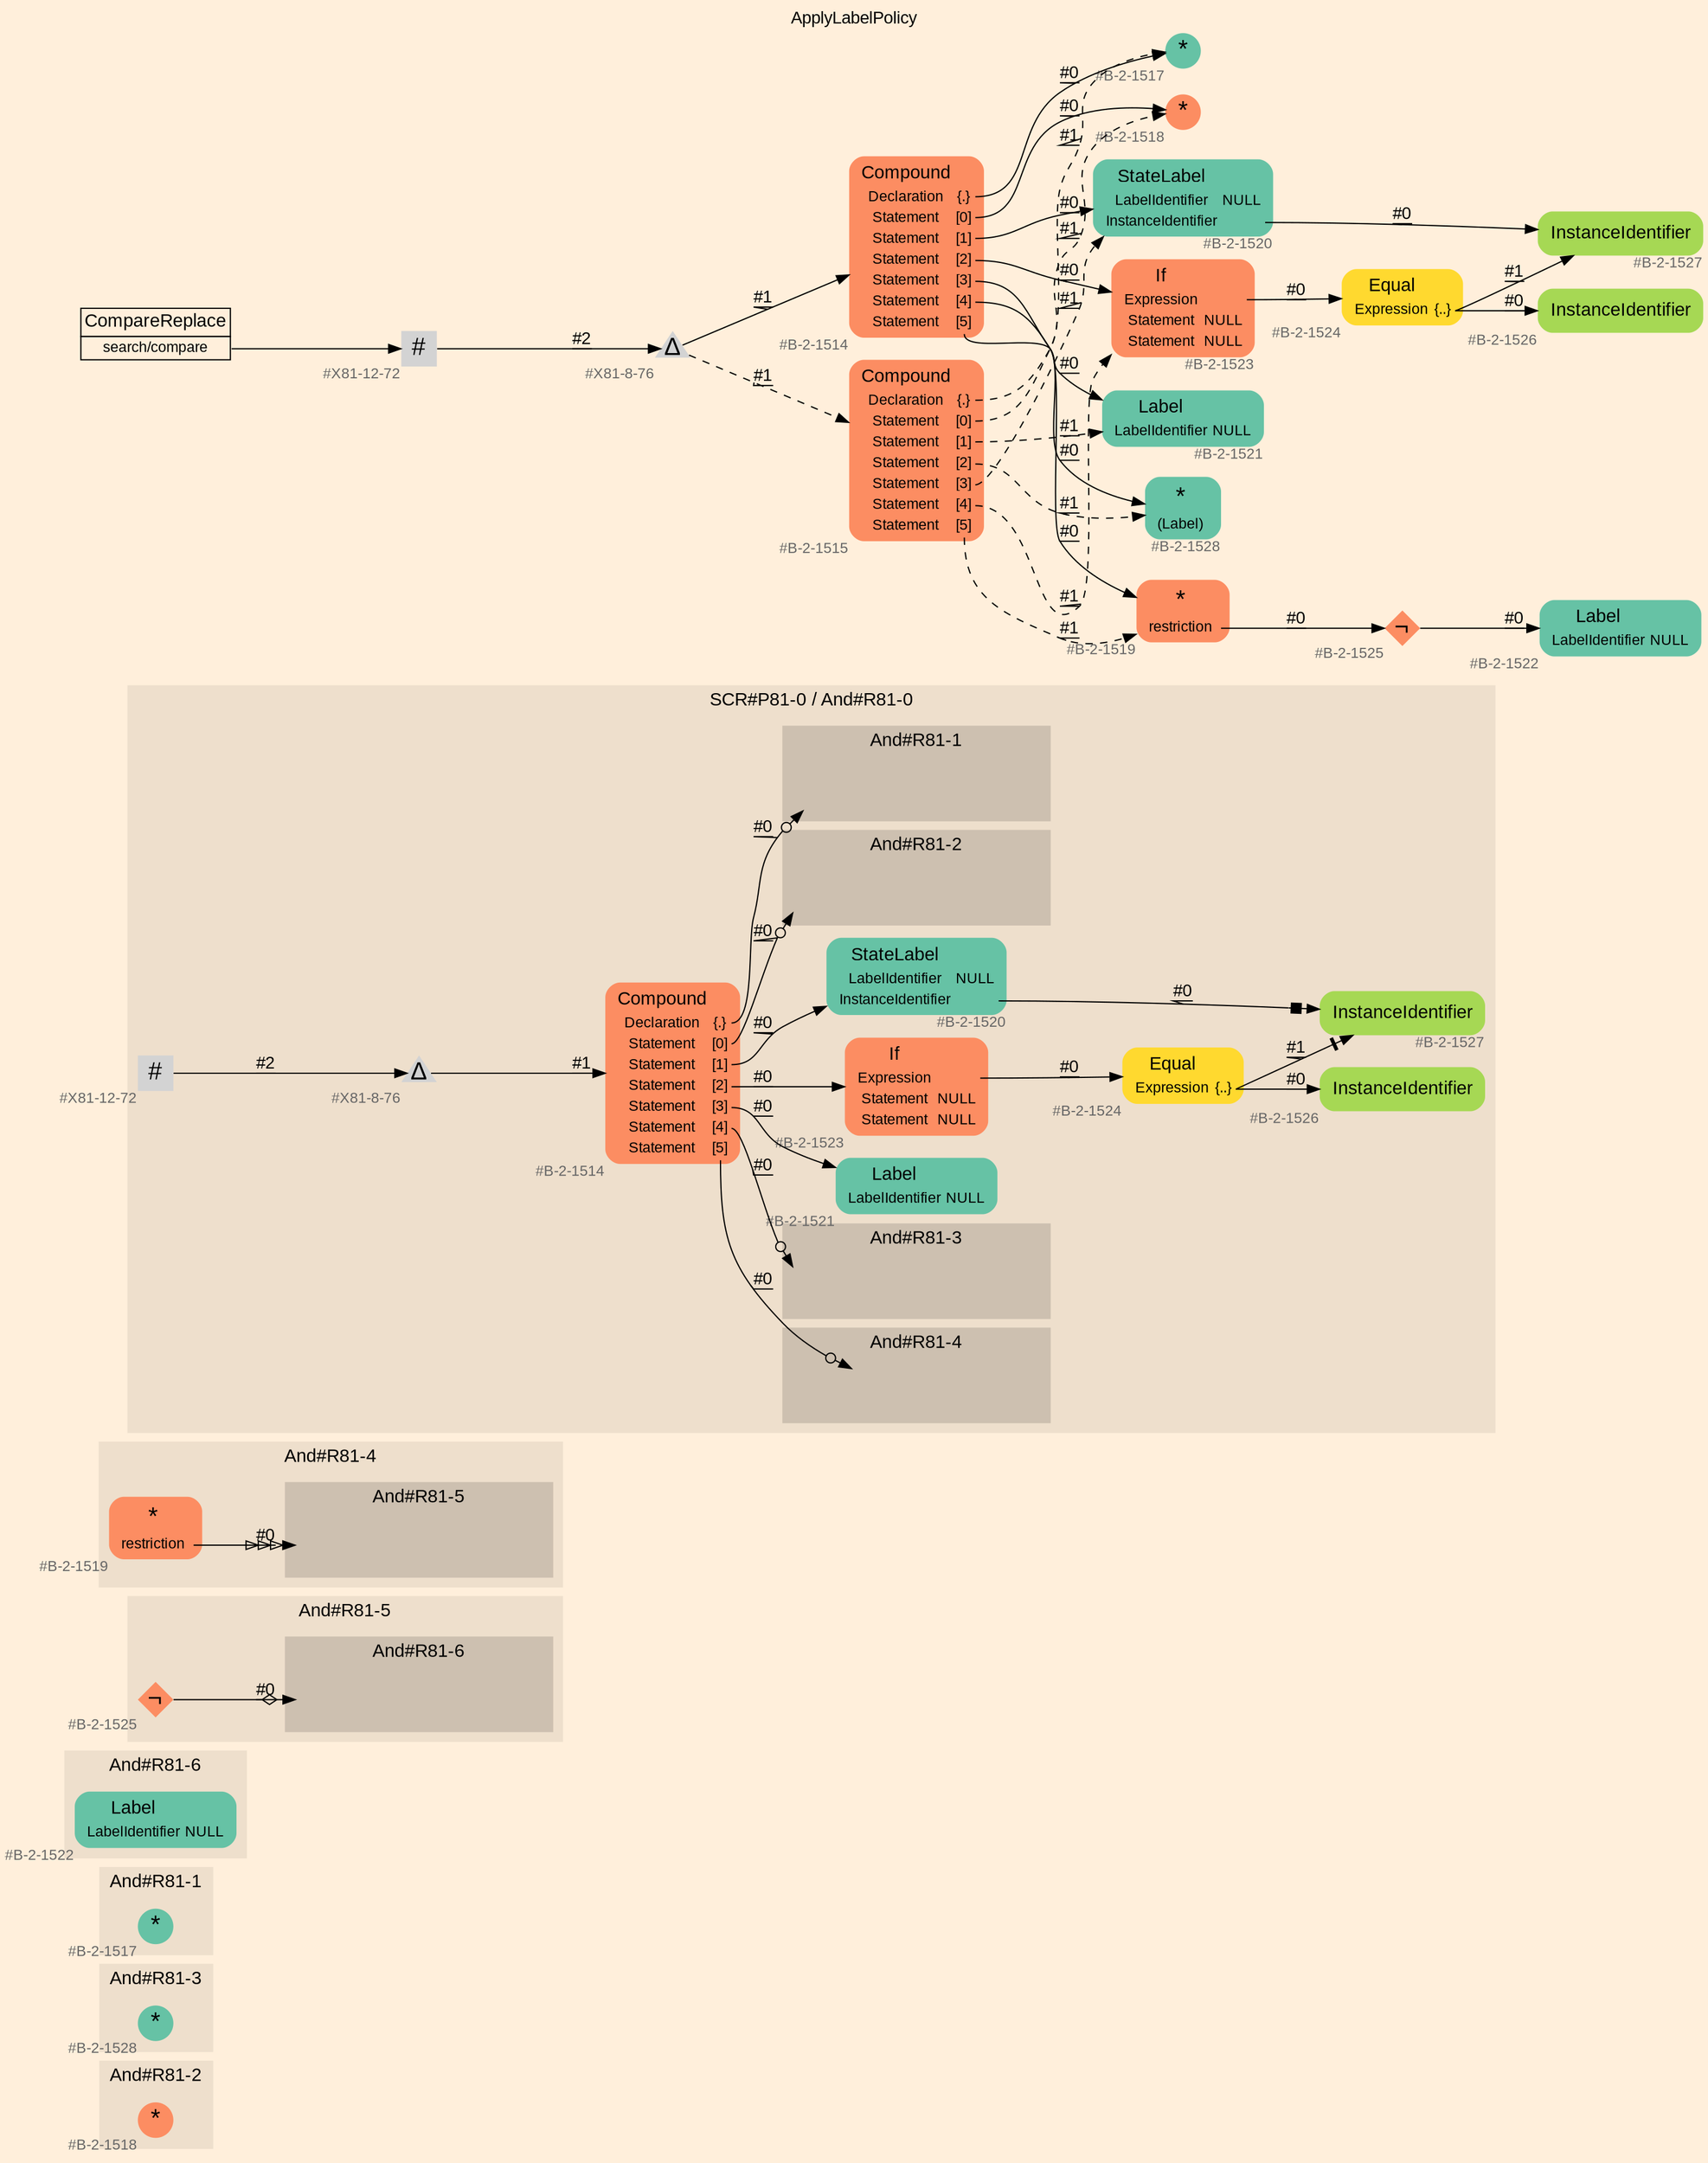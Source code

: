 digraph "ApplyLabelPolicy" {
label = "ApplyLabelPolicy"
labelloc = t
graph [
    rankdir = "LR"
    ranksep = 0.3
    bgcolor = antiquewhite1
    color = black
    fontcolor = black
    fontname = "Arial"
];
node [
    fontname = "Arial"
];
edge [
    fontname = "Arial"
];

// -------------------- figure And#R81-2 --------------------
// -------- region And#R81-2 ----------
subgraph "clusterAnd#R81-2" {
    label = "And#R81-2"
    style = "filled"
    color = antiquewhite2
    fontsize = "15"
    // -------- block And#R81-2/#B-2-1518 ----------
    "And#R81-2/#B-2-1518" [
        fillcolor = "/set28/2"
        xlabel = "#B-2-1518"
        fontsize = "12"
        fontcolor = grey40
        shape = "circle"
        label = <<FONT COLOR="black" POINT-SIZE="20">*</FONT>>
        style = "filled"
        penwidth = 0.0
        fixedsize = true
        width = 0.4
        height = 0.4
    ];
    
}


// -------------------- figure And#R81-3 --------------------
// -------- region And#R81-3 ----------
subgraph "clusterAnd#R81-3" {
    label = "And#R81-3"
    style = "filled"
    color = antiquewhite2
    fontsize = "15"
    // -------- block And#R81-3/#B-2-1528 ----------
    "And#R81-3/#B-2-1528" [
        fillcolor = "/set28/1"
        xlabel = "#B-2-1528"
        fontsize = "12"
        fontcolor = grey40
        shape = "circle"
        label = <<FONT COLOR="black" POINT-SIZE="20">*</FONT>>
        style = "filled"
        penwidth = 0.0
        fixedsize = true
        width = 0.4
        height = 0.4
    ];
    
}


// -------------------- figure And#R81-1 --------------------
// -------- region And#R81-1 ----------
subgraph "clusterAnd#R81-1" {
    label = "And#R81-1"
    style = "filled"
    color = antiquewhite2
    fontsize = "15"
    // -------- block And#R81-1/#B-2-1517 ----------
    "And#R81-1/#B-2-1517" [
        fillcolor = "/set28/1"
        xlabel = "#B-2-1517"
        fontsize = "12"
        fontcolor = grey40
        shape = "circle"
        label = <<FONT COLOR="black" POINT-SIZE="20">*</FONT>>
        style = "filled"
        penwidth = 0.0
        fixedsize = true
        width = 0.4
        height = 0.4
    ];
    
}


// -------------------- figure And#R81-6 --------------------
// -------- region And#R81-6 ----------
subgraph "clusterAnd#R81-6" {
    label = "And#R81-6"
    style = "filled"
    color = antiquewhite2
    fontsize = "15"
    // -------- block And#R81-6/#B-2-1522 ----------
    "And#R81-6/#B-2-1522" [
        fillcolor = "/set28/1"
        xlabel = "#B-2-1522"
        fontsize = "12"
        fontcolor = grey40
        shape = "plaintext"
        label = <<TABLE BORDER="0" CELLBORDER="0" CELLSPACING="0">
         <TR><TD><FONT COLOR="black" POINT-SIZE="15">Label</FONT></TD></TR>
         <TR><TD><FONT COLOR="black" POINT-SIZE="12">LabelIdentifier</FONT></TD><TD PORT="port0"><FONT COLOR="black" POINT-SIZE="12">NULL</FONT></TD></TR>
        </TABLE>>
        style = "rounded,filled"
    ];
    
}


// -------------------- figure And#R81-5 --------------------
// -------- region And#R81-5 ----------
subgraph "clusterAnd#R81-5" {
    label = "And#R81-5"
    style = "filled"
    color = antiquewhite2
    fontsize = "15"
    // -------- block And#R81-5/#B-2-1525 ----------
    "And#R81-5/#B-2-1525" [
        fillcolor = "/set28/2"
        xlabel = "#B-2-1525"
        fontsize = "12"
        fontcolor = grey40
        shape = "diamond"
        label = <<FONT COLOR="black" POINT-SIZE="20">¬</FONT>>
        style = "filled"
        penwidth = 0.0
        fixedsize = true
        width = 0.4
        height = 0.4
    ];
    
    // -------- region And#R81-5/And#R81-6 ----------
    subgraph "clusterAnd#R81-5/And#R81-6" {
        label = "And#R81-6"
        style = "filled"
        color = antiquewhite3
        fontsize = "15"
        // -------- block And#R81-5/And#R81-6/#B-2-1522 ----------
        "And#R81-5/And#R81-6/#B-2-1522" [
            fillcolor = "/set28/1"
            xlabel = "#B-2-1522"
            fontsize = "12"
            fontcolor = grey40
            shape = "none"
            style = "invisible"
        ];
        
    }
    
}

"And#R81-5/#B-2-1525" -> "And#R81-5/And#R81-6/#B-2-1522" [
    arrowhead="normalnoneodiamond"
    label = "#0"
    decorate = true
    color = black
    fontcolor = black
];


// -------------------- figure And#R81-4 --------------------
// -------- region And#R81-4 ----------
subgraph "clusterAnd#R81-4" {
    label = "And#R81-4"
    style = "filled"
    color = antiquewhite2
    fontsize = "15"
    // -------- block And#R81-4/#B-2-1519 ----------
    "And#R81-4/#B-2-1519" [
        fillcolor = "/set28/2"
        xlabel = "#B-2-1519"
        fontsize = "12"
        fontcolor = grey40
        shape = "plaintext"
        label = <<TABLE BORDER="0" CELLBORDER="0" CELLSPACING="0">
         <TR><TD><FONT COLOR="black" POINT-SIZE="20">*</FONT></TD></TR>
         <TR><TD><FONT COLOR="black" POINT-SIZE="12">restriction</FONT></TD><TD PORT="port0"></TD></TR>
        </TABLE>>
        style = "rounded,filled"
    ];
    
    // -------- region And#R81-4/And#R81-5 ----------
    subgraph "clusterAnd#R81-4/And#R81-5" {
        label = "And#R81-5"
        style = "filled"
        color = antiquewhite3
        fontsize = "15"
        // -------- block And#R81-4/And#R81-5/#B-2-1525 ----------
        "And#R81-4/And#R81-5/#B-2-1525" [
            fillcolor = "/set28/2"
            xlabel = "#B-2-1525"
            fontsize = "12"
            fontcolor = grey40
            shape = "none"
            style = "invisible"
        ];
        
    }
    
}

"And#R81-4/#B-2-1519":port0 -> "And#R81-4/And#R81-5/#B-2-1525" [
    arrowhead="normalonormalonormalonormal"
    label = "#0"
    decorate = true
    color = black
    fontcolor = black
];


// -------------------- figure And#R81-0 --------------------
// -------- region And#R81-0 ----------
subgraph "clusterAnd#R81-0" {
    label = "SCR#P81-0 / And#R81-0"
    style = "filled"
    color = antiquewhite2
    fontsize = "15"
    // -------- block And#R81-0/#B-2-1523 ----------
    "And#R81-0/#B-2-1523" [
        fillcolor = "/set28/2"
        xlabel = "#B-2-1523"
        fontsize = "12"
        fontcolor = grey40
        shape = "plaintext"
        label = <<TABLE BORDER="0" CELLBORDER="0" CELLSPACING="0">
         <TR><TD><FONT COLOR="black" POINT-SIZE="15">If</FONT></TD></TR>
         <TR><TD><FONT COLOR="black" POINT-SIZE="12">Expression</FONT></TD><TD PORT="port0"></TD></TR>
         <TR><TD><FONT COLOR="black" POINT-SIZE="12">Statement</FONT></TD><TD PORT="port1"><FONT COLOR="black" POINT-SIZE="12">NULL</FONT></TD></TR>
         <TR><TD><FONT COLOR="black" POINT-SIZE="12">Statement</FONT></TD><TD PORT="port2"><FONT COLOR="black" POINT-SIZE="12">NULL</FONT></TD></TR>
        </TABLE>>
        style = "rounded,filled"
    ];
    
    // -------- block And#R81-0/#B-2-1514 ----------
    "And#R81-0/#B-2-1514" [
        fillcolor = "/set28/2"
        xlabel = "#B-2-1514"
        fontsize = "12"
        fontcolor = grey40
        shape = "plaintext"
        label = <<TABLE BORDER="0" CELLBORDER="0" CELLSPACING="0">
         <TR><TD><FONT COLOR="black" POINT-SIZE="15">Compound</FONT></TD></TR>
         <TR><TD><FONT COLOR="black" POINT-SIZE="12">Declaration</FONT></TD><TD PORT="port0"><FONT COLOR="black" POINT-SIZE="12">{.}</FONT></TD></TR>
         <TR><TD><FONT COLOR="black" POINT-SIZE="12">Statement</FONT></TD><TD PORT="port1"><FONT COLOR="black" POINT-SIZE="12">[0]</FONT></TD></TR>
         <TR><TD><FONT COLOR="black" POINT-SIZE="12">Statement</FONT></TD><TD PORT="port2"><FONT COLOR="black" POINT-SIZE="12">[1]</FONT></TD></TR>
         <TR><TD><FONT COLOR="black" POINT-SIZE="12">Statement</FONT></TD><TD PORT="port3"><FONT COLOR="black" POINT-SIZE="12">[2]</FONT></TD></TR>
         <TR><TD><FONT COLOR="black" POINT-SIZE="12">Statement</FONT></TD><TD PORT="port4"><FONT COLOR="black" POINT-SIZE="12">[3]</FONT></TD></TR>
         <TR><TD><FONT COLOR="black" POINT-SIZE="12">Statement</FONT></TD><TD PORT="port5"><FONT COLOR="black" POINT-SIZE="12">[4]</FONT></TD></TR>
         <TR><TD><FONT COLOR="black" POINT-SIZE="12">Statement</FONT></TD><TD PORT="port6"><FONT COLOR="black" POINT-SIZE="12">[5]</FONT></TD></TR>
        </TABLE>>
        style = "rounded,filled"
    ];
    
    // -------- block And#R81-0/#B-2-1524 ----------
    "And#R81-0/#B-2-1524" [
        fillcolor = "/set28/6"
        xlabel = "#B-2-1524"
        fontsize = "12"
        fontcolor = grey40
        shape = "plaintext"
        label = <<TABLE BORDER="0" CELLBORDER="0" CELLSPACING="0">
         <TR><TD><FONT COLOR="black" POINT-SIZE="15">Equal</FONT></TD></TR>
         <TR><TD><FONT COLOR="black" POINT-SIZE="12">Expression</FONT></TD><TD PORT="port0"><FONT COLOR="black" POINT-SIZE="12">{..}</FONT></TD></TR>
        </TABLE>>
        style = "rounded,filled"
    ];
    
    // -------- block And#R81-0/#B-2-1526 ----------
    "And#R81-0/#B-2-1526" [
        fillcolor = "/set28/5"
        xlabel = "#B-2-1526"
        fontsize = "12"
        fontcolor = grey40
        shape = "plaintext"
        label = <<TABLE BORDER="0" CELLBORDER="0" CELLSPACING="0">
         <TR><TD><FONT COLOR="black" POINT-SIZE="15">InstanceIdentifier</FONT></TD></TR>
        </TABLE>>
        style = "rounded,filled"
    ];
    
    // -------- block And#R81-0/#B-2-1521 ----------
    "And#R81-0/#B-2-1521" [
        fillcolor = "/set28/1"
        xlabel = "#B-2-1521"
        fontsize = "12"
        fontcolor = grey40
        shape = "plaintext"
        label = <<TABLE BORDER="0" CELLBORDER="0" CELLSPACING="0">
         <TR><TD><FONT COLOR="black" POINT-SIZE="15">Label</FONT></TD></TR>
         <TR><TD><FONT COLOR="black" POINT-SIZE="12">LabelIdentifier</FONT></TD><TD PORT="port0"><FONT COLOR="black" POINT-SIZE="12">NULL</FONT></TD></TR>
        </TABLE>>
        style = "rounded,filled"
    ];
    
    // -------- block And#R81-0/#B-2-1527 ----------
    "And#R81-0/#B-2-1527" [
        fillcolor = "/set28/5"
        xlabel = "#B-2-1527"
        fontsize = "12"
        fontcolor = grey40
        shape = "plaintext"
        label = <<TABLE BORDER="0" CELLBORDER="0" CELLSPACING="0">
         <TR><TD><FONT COLOR="black" POINT-SIZE="15">InstanceIdentifier</FONT></TD></TR>
        </TABLE>>
        style = "rounded,filled"
    ];
    
    // -------- block And#R81-0/#X81-8-76 ----------
    "And#R81-0/#X81-8-76" [
        xlabel = "#X81-8-76"
        fontsize = "12"
        fontcolor = grey40
        shape = "triangle"
        label = <<FONT COLOR="black" POINT-SIZE="20">Δ</FONT>>
        style = "filled"
        penwidth = 0.0
        fixedsize = true
        width = 0.4
        height = 0.4
    ];
    
    // -------- block And#R81-0/#B-2-1520 ----------
    "And#R81-0/#B-2-1520" [
        fillcolor = "/set28/1"
        xlabel = "#B-2-1520"
        fontsize = "12"
        fontcolor = grey40
        shape = "plaintext"
        label = <<TABLE BORDER="0" CELLBORDER="0" CELLSPACING="0">
         <TR><TD><FONT COLOR="black" POINT-SIZE="15">StateLabel</FONT></TD></TR>
         <TR><TD><FONT COLOR="black" POINT-SIZE="12">LabelIdentifier</FONT></TD><TD PORT="port0"><FONT COLOR="black" POINT-SIZE="12">NULL</FONT></TD></TR>
         <TR><TD><FONT COLOR="black" POINT-SIZE="12">InstanceIdentifier</FONT></TD><TD PORT="port1"></TD></TR>
        </TABLE>>
        style = "rounded,filled"
    ];
    
    // -------- block And#R81-0/#X81-12-72 ----------
    "And#R81-0/#X81-12-72" [
        xlabel = "#X81-12-72"
        fontsize = "12"
        fontcolor = grey40
        shape = "square"
        label = <<FONT COLOR="black" POINT-SIZE="20">#</FONT>>
        style = "filled"
        penwidth = 0.0
        fixedsize = true
        width = 0.4
        height = 0.4
    ];
    
    // -------- region And#R81-0/And#R81-1 ----------
    subgraph "clusterAnd#R81-0/And#R81-1" {
        label = "And#R81-1"
        style = "filled"
        color = antiquewhite3
        fontsize = "15"
        // -------- block And#R81-0/And#R81-1/#B-2-1517 ----------
        "And#R81-0/And#R81-1/#B-2-1517" [
            fillcolor = "/set28/1"
            xlabel = "#B-2-1517"
            fontsize = "12"
            fontcolor = grey40
            shape = "none"
            style = "invisible"
        ];
        
    }
    
    // -------- region And#R81-0/And#R81-2 ----------
    subgraph "clusterAnd#R81-0/And#R81-2" {
        label = "And#R81-2"
        style = "filled"
        color = antiquewhite3
        fontsize = "15"
        // -------- block And#R81-0/And#R81-2/#B-2-1518 ----------
        "And#R81-0/And#R81-2/#B-2-1518" [
            fillcolor = "/set28/2"
            xlabel = "#B-2-1518"
            fontsize = "12"
            fontcolor = grey40
            shape = "none"
            style = "invisible"
        ];
        
    }
    
    // -------- region And#R81-0/And#R81-3 ----------
    subgraph "clusterAnd#R81-0/And#R81-3" {
        label = "And#R81-3"
        style = "filled"
        color = antiquewhite3
        fontsize = "15"
        // -------- block And#R81-0/And#R81-3/#B-2-1528 ----------
        "And#R81-0/And#R81-3/#B-2-1528" [
            fillcolor = "/set28/1"
            xlabel = "#B-2-1528"
            fontsize = "12"
            fontcolor = grey40
            shape = "none"
            style = "invisible"
        ];
        
    }
    
    // -------- region And#R81-0/And#R81-4 ----------
    subgraph "clusterAnd#R81-0/And#R81-4" {
        label = "And#R81-4"
        style = "filled"
        color = antiquewhite3
        fontsize = "15"
        // -------- block And#R81-0/And#R81-4/#B-2-1519 ----------
        "And#R81-0/And#R81-4/#B-2-1519" [
            fillcolor = "/set28/2"
            xlabel = "#B-2-1519"
            fontsize = "12"
            fontcolor = grey40
            shape = "none"
            style = "invisible"
        ];
        
    }
    
}

"And#R81-0/#B-2-1523":port0 -> "And#R81-0/#B-2-1524" [
    label = "#0"
    decorate = true
    color = black
    fontcolor = black
];

"And#R81-0/#B-2-1514":port0 -> "And#R81-0/And#R81-1/#B-2-1517" [
    arrowhead="normalnoneodot"
    label = "#0"
    decorate = true
    color = black
    fontcolor = black
];

"And#R81-0/#B-2-1514":port1 -> "And#R81-0/And#R81-2/#B-2-1518" [
    arrowhead="normalnoneodot"
    label = "#0"
    decorate = true
    color = black
    fontcolor = black
];

"And#R81-0/#B-2-1514":port2 -> "And#R81-0/#B-2-1520" [
    label = "#0"
    decorate = true
    color = black
    fontcolor = black
];

"And#R81-0/#B-2-1514":port3 -> "And#R81-0/#B-2-1523" [
    label = "#0"
    decorate = true
    color = black
    fontcolor = black
];

"And#R81-0/#B-2-1514":port4 -> "And#R81-0/#B-2-1521" [
    label = "#0"
    decorate = true
    color = black
    fontcolor = black
];

"And#R81-0/#B-2-1514":port5 -> "And#R81-0/And#R81-3/#B-2-1528" [
    arrowhead="normalnoneodot"
    label = "#0"
    decorate = true
    color = black
    fontcolor = black
];

"And#R81-0/#B-2-1514":port6 -> "And#R81-0/And#R81-4/#B-2-1519" [
    arrowhead="normalnoneodot"
    label = "#0"
    decorate = true
    color = black
    fontcolor = black
];

"And#R81-0/#B-2-1524":port0 -> "And#R81-0/#B-2-1526" [
    label = "#0"
    decorate = true
    color = black
    fontcolor = black
];

"And#R81-0/#B-2-1524":port0 -> "And#R81-0/#B-2-1527" [
    arrowhead="normalnonetee"
    label = "#1"
    decorate = true
    color = black
    fontcolor = black
];

"And#R81-0/#X81-8-76" -> "And#R81-0/#B-2-1514" [
    label = "#1"
    decorate = true
    color = black
    fontcolor = black
];

"And#R81-0/#B-2-1520":port1 -> "And#R81-0/#B-2-1527" [
    arrowhead="normalnonebox"
    label = "#0"
    decorate = true
    color = black
    fontcolor = black
];

"And#R81-0/#X81-12-72" -> "And#R81-0/#X81-8-76" [
    label = "#2"
    decorate = true
    color = black
    fontcolor = black
];


// -------------------- transformation figure --------------------
// -------- block CR#X81-10-81 ----------
"CR#X81-10-81" [
    fillcolor = antiquewhite1
    fontsize = "12"
    fontcolor = grey40
    shape = "plaintext"
    label = <<TABLE BORDER="0" CELLBORDER="1" CELLSPACING="0">
     <TR><TD><FONT COLOR="black" POINT-SIZE="15">CompareReplace</FONT></TD></TR>
     <TR><TD PORT="port0"><FONT COLOR="black" POINT-SIZE="12">search/compare</FONT></TD></TR>
    </TABLE>>
    style = "filled"
    color = black
];

// -------- block #X81-12-72 ----------
"#X81-12-72" [
    xlabel = "#X81-12-72"
    fontsize = "12"
    fontcolor = grey40
    shape = "square"
    label = <<FONT COLOR="black" POINT-SIZE="20">#</FONT>>
    style = "filled"
    penwidth = 0.0
    fixedsize = true
    width = 0.4
    height = 0.4
];

// -------- block #X81-8-76 ----------
"#X81-8-76" [
    xlabel = "#X81-8-76"
    fontsize = "12"
    fontcolor = grey40
    shape = "triangle"
    label = <<FONT COLOR="black" POINT-SIZE="20">Δ</FONT>>
    style = "filled"
    penwidth = 0.0
    fixedsize = true
    width = 0.4
    height = 0.4
];

// -------- block #B-2-1514 ----------
"#B-2-1514" [
    fillcolor = "/set28/2"
    xlabel = "#B-2-1514"
    fontsize = "12"
    fontcolor = grey40
    shape = "plaintext"
    label = <<TABLE BORDER="0" CELLBORDER="0" CELLSPACING="0">
     <TR><TD><FONT COLOR="black" POINT-SIZE="15">Compound</FONT></TD></TR>
     <TR><TD><FONT COLOR="black" POINT-SIZE="12">Declaration</FONT></TD><TD PORT="port0"><FONT COLOR="black" POINT-SIZE="12">{.}</FONT></TD></TR>
     <TR><TD><FONT COLOR="black" POINT-SIZE="12">Statement</FONT></TD><TD PORT="port1"><FONT COLOR="black" POINT-SIZE="12">[0]</FONT></TD></TR>
     <TR><TD><FONT COLOR="black" POINT-SIZE="12">Statement</FONT></TD><TD PORT="port2"><FONT COLOR="black" POINT-SIZE="12">[1]</FONT></TD></TR>
     <TR><TD><FONT COLOR="black" POINT-SIZE="12">Statement</FONT></TD><TD PORT="port3"><FONT COLOR="black" POINT-SIZE="12">[2]</FONT></TD></TR>
     <TR><TD><FONT COLOR="black" POINT-SIZE="12">Statement</FONT></TD><TD PORT="port4"><FONT COLOR="black" POINT-SIZE="12">[3]</FONT></TD></TR>
     <TR><TD><FONT COLOR="black" POINT-SIZE="12">Statement</FONT></TD><TD PORT="port5"><FONT COLOR="black" POINT-SIZE="12">[4]</FONT></TD></TR>
     <TR><TD><FONT COLOR="black" POINT-SIZE="12">Statement</FONT></TD><TD PORT="port6"><FONT COLOR="black" POINT-SIZE="12">[5]</FONT></TD></TR>
    </TABLE>>
    style = "rounded,filled"
];

// -------- block #B-2-1517 ----------
"#B-2-1517" [
    fillcolor = "/set28/1"
    xlabel = "#B-2-1517"
    fontsize = "12"
    fontcolor = grey40
    shape = "circle"
    label = <<FONT COLOR="black" POINT-SIZE="20">*</FONT>>
    style = "filled"
    penwidth = 0.0
    fixedsize = true
    width = 0.4
    height = 0.4
];

// -------- block #B-2-1518 ----------
"#B-2-1518" [
    fillcolor = "/set28/2"
    xlabel = "#B-2-1518"
    fontsize = "12"
    fontcolor = grey40
    shape = "circle"
    label = <<FONT COLOR="black" POINT-SIZE="20">*</FONT>>
    style = "filled"
    penwidth = 0.0
    fixedsize = true
    width = 0.4
    height = 0.4
];

// -------- block #B-2-1520 ----------
"#B-2-1520" [
    fillcolor = "/set28/1"
    xlabel = "#B-2-1520"
    fontsize = "12"
    fontcolor = grey40
    shape = "plaintext"
    label = <<TABLE BORDER="0" CELLBORDER="0" CELLSPACING="0">
     <TR><TD><FONT COLOR="black" POINT-SIZE="15">StateLabel</FONT></TD></TR>
     <TR><TD><FONT COLOR="black" POINT-SIZE="12">LabelIdentifier</FONT></TD><TD PORT="port0"><FONT COLOR="black" POINT-SIZE="12">NULL</FONT></TD></TR>
     <TR><TD><FONT COLOR="black" POINT-SIZE="12">InstanceIdentifier</FONT></TD><TD PORT="port1"></TD></TR>
    </TABLE>>
    style = "rounded,filled"
];

// -------- block #B-2-1527 ----------
"#B-2-1527" [
    fillcolor = "/set28/5"
    xlabel = "#B-2-1527"
    fontsize = "12"
    fontcolor = grey40
    shape = "plaintext"
    label = <<TABLE BORDER="0" CELLBORDER="0" CELLSPACING="0">
     <TR><TD><FONT COLOR="black" POINT-SIZE="15">InstanceIdentifier</FONT></TD></TR>
    </TABLE>>
    style = "rounded,filled"
];

// -------- block #B-2-1523 ----------
"#B-2-1523" [
    fillcolor = "/set28/2"
    xlabel = "#B-2-1523"
    fontsize = "12"
    fontcolor = grey40
    shape = "plaintext"
    label = <<TABLE BORDER="0" CELLBORDER="0" CELLSPACING="0">
     <TR><TD><FONT COLOR="black" POINT-SIZE="15">If</FONT></TD></TR>
     <TR><TD><FONT COLOR="black" POINT-SIZE="12">Expression</FONT></TD><TD PORT="port0"></TD></TR>
     <TR><TD><FONT COLOR="black" POINT-SIZE="12">Statement</FONT></TD><TD PORT="port1"><FONT COLOR="black" POINT-SIZE="12">NULL</FONT></TD></TR>
     <TR><TD><FONT COLOR="black" POINT-SIZE="12">Statement</FONT></TD><TD PORT="port2"><FONT COLOR="black" POINT-SIZE="12">NULL</FONT></TD></TR>
    </TABLE>>
    style = "rounded,filled"
];

// -------- block #B-2-1524 ----------
"#B-2-1524" [
    fillcolor = "/set28/6"
    xlabel = "#B-2-1524"
    fontsize = "12"
    fontcolor = grey40
    shape = "plaintext"
    label = <<TABLE BORDER="0" CELLBORDER="0" CELLSPACING="0">
     <TR><TD><FONT COLOR="black" POINT-SIZE="15">Equal</FONT></TD></TR>
     <TR><TD><FONT COLOR="black" POINT-SIZE="12">Expression</FONT></TD><TD PORT="port0"><FONT COLOR="black" POINT-SIZE="12">{..}</FONT></TD></TR>
    </TABLE>>
    style = "rounded,filled"
];

// -------- block #B-2-1526 ----------
"#B-2-1526" [
    fillcolor = "/set28/5"
    xlabel = "#B-2-1526"
    fontsize = "12"
    fontcolor = grey40
    shape = "plaintext"
    label = <<TABLE BORDER="0" CELLBORDER="0" CELLSPACING="0">
     <TR><TD><FONT COLOR="black" POINT-SIZE="15">InstanceIdentifier</FONT></TD></TR>
    </TABLE>>
    style = "rounded,filled"
];

// -------- block #B-2-1521 ----------
"#B-2-1521" [
    fillcolor = "/set28/1"
    xlabel = "#B-2-1521"
    fontsize = "12"
    fontcolor = grey40
    shape = "plaintext"
    label = <<TABLE BORDER="0" CELLBORDER="0" CELLSPACING="0">
     <TR><TD><FONT COLOR="black" POINT-SIZE="15">Label</FONT></TD></TR>
     <TR><TD><FONT COLOR="black" POINT-SIZE="12">LabelIdentifier</FONT></TD><TD PORT="port0"><FONT COLOR="black" POINT-SIZE="12">NULL</FONT></TD></TR>
    </TABLE>>
    style = "rounded,filled"
];

// -------- block #B-2-1528 ----------
"#B-2-1528" [
    fillcolor = "/set28/1"
    xlabel = "#B-2-1528"
    fontsize = "12"
    fontcolor = grey40
    shape = "plaintext"
    label = <<TABLE BORDER="0" CELLBORDER="0" CELLSPACING="0">
     <TR><TD><FONT COLOR="black" POINT-SIZE="20">*</FONT></TD></TR>
     <TR><TD><FONT COLOR="black" POINT-SIZE="12">(Label)</FONT></TD><TD PORT="port0"></TD></TR>
    </TABLE>>
    style = "rounded,filled"
];

// -------- block #B-2-1519 ----------
"#B-2-1519" [
    fillcolor = "/set28/2"
    xlabel = "#B-2-1519"
    fontsize = "12"
    fontcolor = grey40
    shape = "plaintext"
    label = <<TABLE BORDER="0" CELLBORDER="0" CELLSPACING="0">
     <TR><TD><FONT COLOR="black" POINT-SIZE="20">*</FONT></TD></TR>
     <TR><TD><FONT COLOR="black" POINT-SIZE="12">restriction</FONT></TD><TD PORT="port0"></TD></TR>
    </TABLE>>
    style = "rounded,filled"
];

// -------- block #B-2-1525 ----------
"#B-2-1525" [
    fillcolor = "/set28/2"
    xlabel = "#B-2-1525"
    fontsize = "12"
    fontcolor = grey40
    shape = "diamond"
    label = <<FONT COLOR="black" POINT-SIZE="20">¬</FONT>>
    style = "filled"
    penwidth = 0.0
    fixedsize = true
    width = 0.4
    height = 0.4
];

// -------- block #B-2-1522 ----------
"#B-2-1522" [
    fillcolor = "/set28/1"
    xlabel = "#B-2-1522"
    fontsize = "12"
    fontcolor = grey40
    shape = "plaintext"
    label = <<TABLE BORDER="0" CELLBORDER="0" CELLSPACING="0">
     <TR><TD><FONT COLOR="black" POINT-SIZE="15">Label</FONT></TD></TR>
     <TR><TD><FONT COLOR="black" POINT-SIZE="12">LabelIdentifier</FONT></TD><TD PORT="port0"><FONT COLOR="black" POINT-SIZE="12">NULL</FONT></TD></TR>
    </TABLE>>
    style = "rounded,filled"
];

// -------- block #B-2-1515 ----------
"#B-2-1515" [
    fillcolor = "/set28/2"
    xlabel = "#B-2-1515"
    fontsize = "12"
    fontcolor = grey40
    shape = "plaintext"
    label = <<TABLE BORDER="0" CELLBORDER="0" CELLSPACING="0">
     <TR><TD><FONT COLOR="black" POINT-SIZE="15">Compound</FONT></TD></TR>
     <TR><TD><FONT COLOR="black" POINT-SIZE="12">Declaration</FONT></TD><TD PORT="port0"><FONT COLOR="black" POINT-SIZE="12">{.}</FONT></TD></TR>
     <TR><TD><FONT COLOR="black" POINT-SIZE="12">Statement</FONT></TD><TD PORT="port1"><FONT COLOR="black" POINT-SIZE="12">[0]</FONT></TD></TR>
     <TR><TD><FONT COLOR="black" POINT-SIZE="12">Statement</FONT></TD><TD PORT="port2"><FONT COLOR="black" POINT-SIZE="12">[1]</FONT></TD></TR>
     <TR><TD><FONT COLOR="black" POINT-SIZE="12">Statement</FONT></TD><TD PORT="port3"><FONT COLOR="black" POINT-SIZE="12">[2]</FONT></TD></TR>
     <TR><TD><FONT COLOR="black" POINT-SIZE="12">Statement</FONT></TD><TD PORT="port4"><FONT COLOR="black" POINT-SIZE="12">[3]</FONT></TD></TR>
     <TR><TD><FONT COLOR="black" POINT-SIZE="12">Statement</FONT></TD><TD PORT="port5"><FONT COLOR="black" POINT-SIZE="12">[4]</FONT></TD></TR>
     <TR><TD><FONT COLOR="black" POINT-SIZE="12">Statement</FONT></TD><TD PORT="port6"><FONT COLOR="black" POINT-SIZE="12">[5]</FONT></TD></TR>
    </TABLE>>
    style = "rounded,filled"
];

"CR#X81-10-81":port0 -> "#X81-12-72" [
    label = ""
    decorate = true
    color = black
    fontcolor = black
];

"#X81-12-72" -> "#X81-8-76" [
    label = "#2"
    decorate = true
    color = black
    fontcolor = black
];

"#X81-8-76" -> "#B-2-1514" [
    label = "#1"
    decorate = true
    color = black
    fontcolor = black
];

"#X81-8-76" -> "#B-2-1515" [
    style="dashed"
    label = "#1"
    decorate = true
    color = black
    fontcolor = black
];

"#B-2-1514":port0 -> "#B-2-1517" [
    label = "#0"
    decorate = true
    color = black
    fontcolor = black
];

"#B-2-1514":port1 -> "#B-2-1518" [
    label = "#0"
    decorate = true
    color = black
    fontcolor = black
];

"#B-2-1514":port2 -> "#B-2-1520" [
    label = "#0"
    decorate = true
    color = black
    fontcolor = black
];

"#B-2-1514":port3 -> "#B-2-1523" [
    label = "#0"
    decorate = true
    color = black
    fontcolor = black
];

"#B-2-1514":port4 -> "#B-2-1521" [
    label = "#0"
    decorate = true
    color = black
    fontcolor = black
];

"#B-2-1514":port5 -> "#B-2-1528" [
    label = "#0"
    decorate = true
    color = black
    fontcolor = black
];

"#B-2-1514":port6 -> "#B-2-1519" [
    label = "#0"
    decorate = true
    color = black
    fontcolor = black
];

"#B-2-1520":port1 -> "#B-2-1527" [
    label = "#0"
    decorate = true
    color = black
    fontcolor = black
];

"#B-2-1523":port0 -> "#B-2-1524" [
    label = "#0"
    decorate = true
    color = black
    fontcolor = black
];

"#B-2-1524":port0 -> "#B-2-1526" [
    label = "#0"
    decorate = true
    color = black
    fontcolor = black
];

"#B-2-1524":port0 -> "#B-2-1527" [
    label = "#1"
    decorate = true
    color = black
    fontcolor = black
];

"#B-2-1519":port0 -> "#B-2-1525" [
    label = "#0"
    decorate = true
    color = black
    fontcolor = black
];

"#B-2-1525" -> "#B-2-1522" [
    label = "#0"
    decorate = true
    color = black
    fontcolor = black
];

"#B-2-1515":port0 -> "#B-2-1517" [
    style="dashed"
    label = "#1"
    decorate = true
    color = black
    fontcolor = black
];

"#B-2-1515":port1 -> "#B-2-1518" [
    style="dashed"
    label = "#1"
    decorate = true
    color = black
    fontcolor = black
];

"#B-2-1515":port2 -> "#B-2-1521" [
    style="dashed"
    label = "#1"
    decorate = true
    color = black
    fontcolor = black
];

"#B-2-1515":port3 -> "#B-2-1528" [
    style="dashed"
    label = "#1"
    decorate = true
    color = black
    fontcolor = black
];

"#B-2-1515":port4 -> "#B-2-1520" [
    style="dashed"
    label = "#1"
    decorate = true
    color = black
    fontcolor = black
];

"#B-2-1515":port5 -> "#B-2-1523" [
    style="dashed"
    label = "#1"
    decorate = true
    color = black
    fontcolor = black
];

"#B-2-1515":port6 -> "#B-2-1519" [
    style="dashed"
    label = "#1"
    decorate = true
    color = black
    fontcolor = black
];


}
